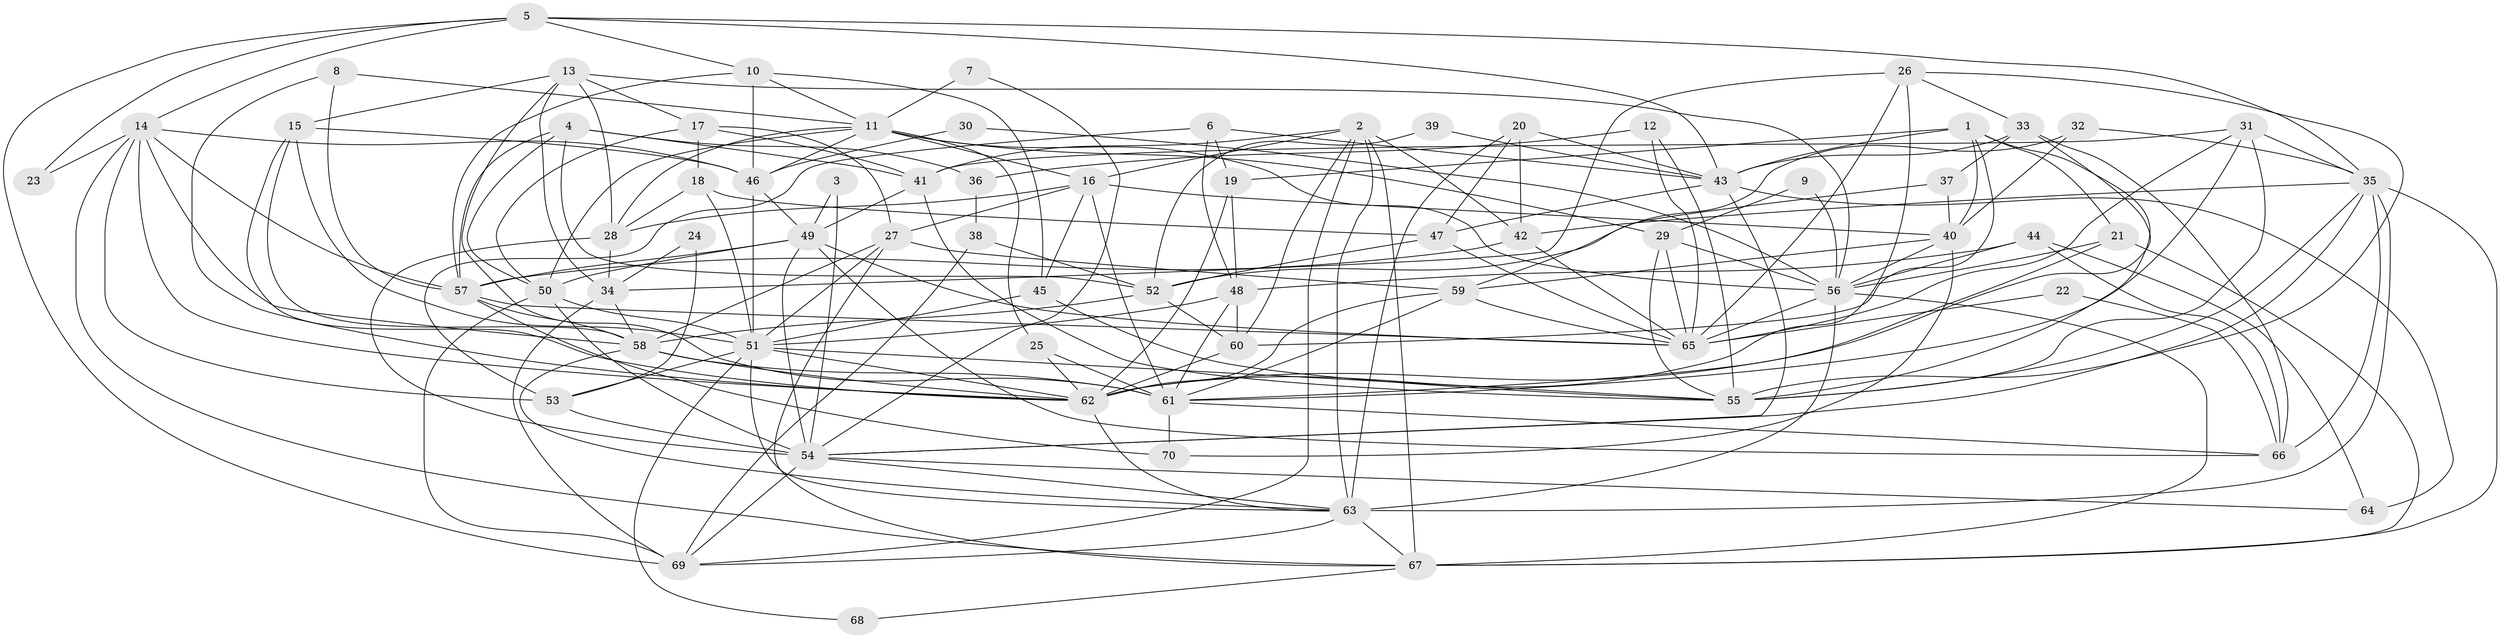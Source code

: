 // original degree distribution, {2: 0.15714285714285714, 4: 0.22857142857142856, 7: 0.02857142857142857, 5: 0.15714285714285714, 3: 0.2714285714285714, 6: 0.14285714285714285, 8: 0.014285714285714285}
// Generated by graph-tools (version 1.1) at 2025/50/03/09/25 03:50:13]
// undirected, 70 vertices, 199 edges
graph export_dot {
graph [start="1"]
  node [color=gray90,style=filled];
  1;
  2;
  3;
  4;
  5;
  6;
  7;
  8;
  9;
  10;
  11;
  12;
  13;
  14;
  15;
  16;
  17;
  18;
  19;
  20;
  21;
  22;
  23;
  24;
  25;
  26;
  27;
  28;
  29;
  30;
  31;
  32;
  33;
  34;
  35;
  36;
  37;
  38;
  39;
  40;
  41;
  42;
  43;
  44;
  45;
  46;
  47;
  48;
  49;
  50;
  51;
  52;
  53;
  54;
  55;
  56;
  57;
  58;
  59;
  60;
  61;
  62;
  63;
  64;
  65;
  66;
  67;
  68;
  69;
  70;
  1 -- 19 [weight=1.0];
  1 -- 21 [weight=1.0];
  1 -- 40 [weight=1.0];
  1 -- 43 [weight=1.0];
  1 -- 55 [weight=1.0];
  1 -- 60 [weight=1.0];
  2 -- 16 [weight=1.0];
  2 -- 41 [weight=1.0];
  2 -- 42 [weight=1.0];
  2 -- 60 [weight=1.0];
  2 -- 63 [weight=1.0];
  2 -- 67 [weight=1.0];
  2 -- 69 [weight=1.0];
  3 -- 49 [weight=1.0];
  3 -- 54 [weight=1.0];
  4 -- 36 [weight=1.0];
  4 -- 41 [weight=1.0];
  4 -- 50 [weight=1.0];
  4 -- 52 [weight=1.0];
  4 -- 57 [weight=1.0];
  5 -- 10 [weight=1.0];
  5 -- 14 [weight=1.0];
  5 -- 23 [weight=1.0];
  5 -- 35 [weight=1.0];
  5 -- 43 [weight=1.0];
  5 -- 69 [weight=1.0];
  6 -- 19 [weight=1.0];
  6 -- 43 [weight=1.0];
  6 -- 48 [weight=1.0];
  6 -- 53 [weight=1.0];
  7 -- 11 [weight=1.0];
  7 -- 54 [weight=1.0];
  8 -- 11 [weight=1.0];
  8 -- 57 [weight=1.0];
  8 -- 62 [weight=1.0];
  9 -- 29 [weight=1.0];
  9 -- 56 [weight=1.0];
  10 -- 11 [weight=1.0];
  10 -- 45 [weight=1.0];
  10 -- 46 [weight=1.0];
  10 -- 57 [weight=1.0];
  11 -- 16 [weight=1.0];
  11 -- 25 [weight=1.0];
  11 -- 28 [weight=1.0];
  11 -- 29 [weight=1.0];
  11 -- 46 [weight=1.0];
  11 -- 50 [weight=1.0];
  11 -- 56 [weight=1.0];
  12 -- 36 [weight=1.0];
  12 -- 55 [weight=1.0];
  12 -- 65 [weight=1.0];
  13 -- 15 [weight=1.0];
  13 -- 17 [weight=1.0];
  13 -- 28 [weight=1.0];
  13 -- 34 [weight=1.0];
  13 -- 56 [weight=1.0];
  13 -- 61 [weight=1.0];
  14 -- 23 [weight=1.0];
  14 -- 46 [weight=1.0];
  14 -- 53 [weight=1.0];
  14 -- 57 [weight=1.0];
  14 -- 58 [weight=1.0];
  14 -- 62 [weight=1.0];
  14 -- 67 [weight=1.0];
  15 -- 46 [weight=1.0];
  15 -- 51 [weight=1.0];
  15 -- 58 [weight=1.0];
  15 -- 62 [weight=1.0];
  16 -- 27 [weight=1.0];
  16 -- 28 [weight=1.0];
  16 -- 40 [weight=1.0];
  16 -- 45 [weight=1.0];
  16 -- 61 [weight=1.0];
  17 -- 18 [weight=1.0];
  17 -- 27 [weight=1.0];
  17 -- 41 [weight=1.0];
  17 -- 50 [weight=1.0];
  18 -- 28 [weight=1.0];
  18 -- 47 [weight=1.0];
  18 -- 51 [weight=1.0];
  19 -- 48 [weight=1.0];
  19 -- 62 [weight=1.0];
  20 -- 42 [weight=1.0];
  20 -- 43 [weight=1.0];
  20 -- 47 [weight=1.0];
  20 -- 63 [weight=1.0];
  21 -- 56 [weight=1.0];
  21 -- 61 [weight=1.0];
  21 -- 67 [weight=1.0];
  22 -- 65 [weight=1.0];
  22 -- 66 [weight=1.0];
  24 -- 34 [weight=1.0];
  24 -- 53 [weight=1.0];
  25 -- 61 [weight=1.0];
  25 -- 62 [weight=1.0];
  26 -- 33 [weight=1.0];
  26 -- 34 [weight=1.0];
  26 -- 55 [weight=1.0];
  26 -- 62 [weight=1.0];
  26 -- 65 [weight=1.0];
  27 -- 51 [weight=1.0];
  27 -- 58 [weight=1.0];
  27 -- 59 [weight=1.0];
  27 -- 67 [weight=1.0];
  28 -- 34 [weight=1.0];
  28 -- 54 [weight=1.0];
  29 -- 55 [weight=1.0];
  29 -- 56 [weight=1.0];
  29 -- 65 [weight=1.0];
  30 -- 46 [weight=1.0];
  30 -- 56 [weight=1.0];
  31 -- 35 [weight=1.0];
  31 -- 41 [weight=1.0];
  31 -- 55 [weight=1.0];
  31 -- 61 [weight=1.0];
  31 -- 65 [weight=1.0];
  32 -- 35 [weight=1.0];
  32 -- 40 [weight=1.0];
  32 -- 59 [weight=1.0];
  33 -- 37 [weight=1.0];
  33 -- 43 [weight=1.0];
  33 -- 62 [weight=1.0];
  33 -- 66 [weight=1.0];
  34 -- 58 [weight=1.0];
  34 -- 69 [weight=1.0];
  35 -- 42 [weight=1.0];
  35 -- 54 [weight=1.0];
  35 -- 55 [weight=1.0];
  35 -- 63 [weight=1.0];
  35 -- 66 [weight=1.0];
  35 -- 67 [weight=1.0];
  36 -- 38 [weight=1.0];
  37 -- 40 [weight=2.0];
  37 -- 52 [weight=1.0];
  38 -- 52 [weight=1.0];
  38 -- 69 [weight=1.0];
  39 -- 43 [weight=1.0];
  39 -- 52 [weight=1.0];
  40 -- 56 [weight=1.0];
  40 -- 59 [weight=1.0];
  40 -- 70 [weight=1.0];
  41 -- 49 [weight=1.0];
  41 -- 55 [weight=1.0];
  42 -- 57 [weight=1.0];
  42 -- 65 [weight=1.0];
  43 -- 47 [weight=1.0];
  43 -- 54 [weight=1.0];
  43 -- 64 [weight=1.0];
  44 -- 48 [weight=1.0];
  44 -- 56 [weight=1.0];
  44 -- 64 [weight=1.0];
  44 -- 66 [weight=1.0];
  45 -- 51 [weight=1.0];
  45 -- 55 [weight=1.0];
  46 -- 49 [weight=1.0];
  46 -- 51 [weight=1.0];
  47 -- 52 [weight=1.0];
  47 -- 65 [weight=1.0];
  48 -- 51 [weight=1.0];
  48 -- 60 [weight=1.0];
  48 -- 61 [weight=1.0];
  49 -- 50 [weight=1.0];
  49 -- 54 [weight=1.0];
  49 -- 57 [weight=1.0];
  49 -- 65 [weight=1.0];
  49 -- 66 [weight=1.0];
  50 -- 51 [weight=1.0];
  50 -- 54 [weight=2.0];
  50 -- 69 [weight=2.0];
  51 -- 53 [weight=1.0];
  51 -- 55 [weight=1.0];
  51 -- 62 [weight=1.0];
  51 -- 63 [weight=1.0];
  51 -- 68 [weight=1.0];
  52 -- 58 [weight=2.0];
  52 -- 60 [weight=1.0];
  53 -- 54 [weight=1.0];
  54 -- 63 [weight=1.0];
  54 -- 64 [weight=1.0];
  54 -- 69 [weight=2.0];
  56 -- 63 [weight=1.0];
  56 -- 65 [weight=1.0];
  56 -- 67 [weight=1.0];
  57 -- 58 [weight=1.0];
  57 -- 65 [weight=1.0];
  57 -- 70 [weight=1.0];
  58 -- 61 [weight=2.0];
  58 -- 62 [weight=1.0];
  58 -- 63 [weight=1.0];
  59 -- 61 [weight=1.0];
  59 -- 62 [weight=1.0];
  59 -- 65 [weight=1.0];
  60 -- 62 [weight=1.0];
  61 -- 66 [weight=1.0];
  61 -- 70 [weight=1.0];
  62 -- 63 [weight=1.0];
  63 -- 67 [weight=1.0];
  63 -- 69 [weight=1.0];
  67 -- 68 [weight=1.0];
}
